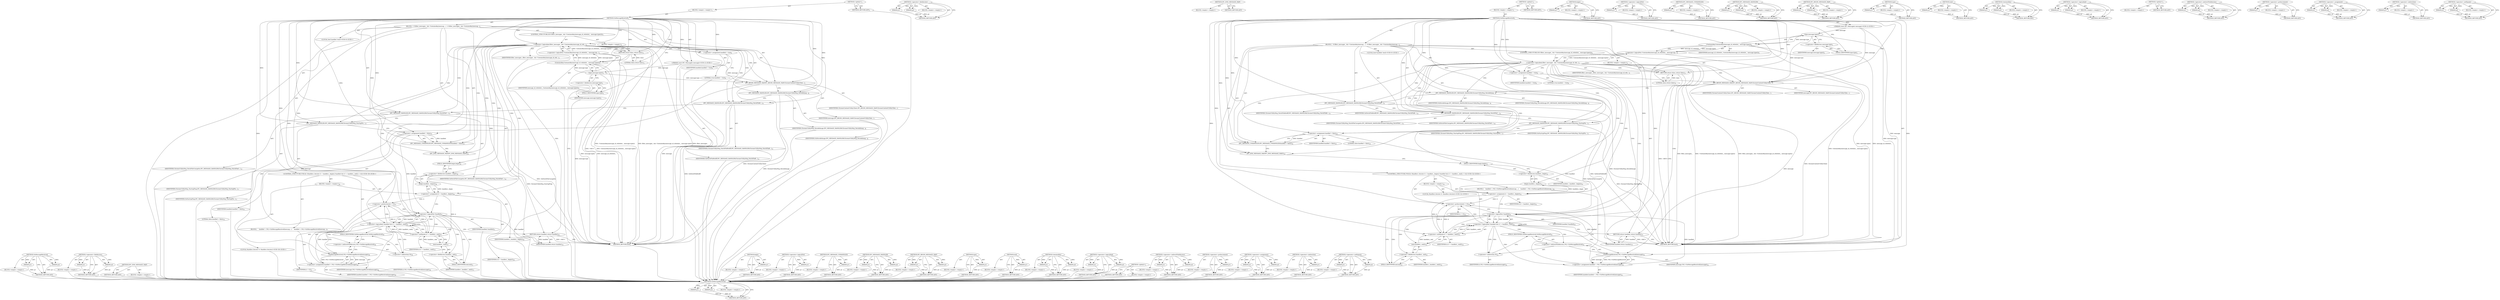 digraph "&lt;operator&gt;.notEquals" {
vulnerable_162 [label=<(METHOD,OnMessageReceived)>];
vulnerable_163 [label=<(PARAM,p1)>];
vulnerable_164 [label=<(PARAM,p2)>];
vulnerable_165 [label=<(BLOCK,&lt;empty&gt;,&lt;empty&gt;)>];
vulnerable_166 [label=<(METHOD_RETURN,ANY)>];
vulnerable_118 [label=<(METHOD,&lt;operator&gt;.fieldAccess)>];
vulnerable_119 [label=<(PARAM,p1)>];
vulnerable_120 [label=<(PARAM,p2)>];
vulnerable_121 [label=<(BLOCK,&lt;empty&gt;,&lt;empty&gt;)>];
vulnerable_122 [label=<(METHOD_RETURN,ANY)>];
vulnerable_142 [label=<(METHOD,IPC_END_MESSAGE_MAP)>];
vulnerable_143 [label=<(BLOCK,&lt;empty&gt;,&lt;empty&gt;)>];
vulnerable_144 [label=<(METHOD_RETURN,ANY)>];
vulnerable_6 [label=<(METHOD,&lt;global&gt;)<SUB>1</SUB>>];
vulnerable_7 [label=<(BLOCK,&lt;empty&gt;,&lt;empty&gt;)<SUB>1</SUB>>];
vulnerable_8 [label=<(METHOD,OnMessageReceived)<SUB>1</SUB>>];
vulnerable_9 [label="<(PARAM,const IPC::Message&amp; message)<SUB>2</SUB>>"];
vulnerable_10 [label=<(BLOCK,{
  if (filter_messages_ &amp;&amp; !ContainsKey(messag...,{
  if (filter_messages_ &amp;&amp; !ContainsKey(messag...)<SUB>2</SUB>>];
vulnerable_11 [label=<(CONTROL_STRUCTURE,IF,if (filter_messages_ &amp;&amp; !ContainsKey(message_id_whitelist_, message.type())))<SUB>3</SUB>>];
vulnerable_12 [label=<(&lt;operator&gt;.logicalAnd,filter_messages_ &amp;&amp; !ContainsKey(message_id_whi...)<SUB>3</SUB>>];
vulnerable_13 [label=<(IDENTIFIER,filter_messages_,filter_messages_ &amp;&amp; !ContainsKey(message_id_whi...)<SUB>3</SUB>>];
vulnerable_14 [label=<(&lt;operator&gt;.logicalNot,!ContainsKey(message_id_whitelist_, message.typ...)<SUB>3</SUB>>];
vulnerable_15 [label=<(ContainsKey,ContainsKey(message_id_whitelist_, message.type()))<SUB>3</SUB>>];
vulnerable_16 [label=<(IDENTIFIER,message_id_whitelist_,ContainsKey(message_id_whitelist_, message.type()))<SUB>3</SUB>>];
vulnerable_17 [label=<(type,message.type())<SUB>3</SUB>>];
vulnerable_18 [label=<(&lt;operator&gt;.fieldAccess,message.type)<SUB>3</SUB>>];
vulnerable_19 [label=<(IDENTIFIER,message,message.type())<SUB>3</SUB>>];
vulnerable_20 [label=<(FIELD_IDENTIFIER,type,type)<SUB>3</SUB>>];
vulnerable_21 [label=<(BLOCK,&lt;empty&gt;,&lt;empty&gt;)<SUB>4</SUB>>];
vulnerable_22 [label=<(RETURN,return false;,return false;)<SUB>4</SUB>>];
vulnerable_23 [label=<(LITERAL,false,return false;)<SUB>4</SUB>>];
vulnerable_24 [label="<(LOCAL,bool handled: bool)<SUB>6</SUB>>"];
vulnerable_25 [label=<(&lt;operator&gt;.assignment,handled = true)<SUB>6</SUB>>];
vulnerable_26 [label=<(IDENTIFIER,handled,handled = true)<SUB>6</SUB>>];
vulnerable_27 [label=<(LITERAL,true,handled = true)<SUB>6</SUB>>];
vulnerable_28 [label=<(IPC_BEGIN_MESSAGE_MAP,IPC_BEGIN_MESSAGE_MAP(ChromeContentUtilityClien...)<SUB>7</SUB>>];
vulnerable_29 [label=<(IDENTIFIER,ChromeContentUtilityClient,IPC_BEGIN_MESSAGE_MAP(ChromeContentUtilityClien...)<SUB>7</SUB>>];
vulnerable_30 [label=<(IDENTIFIER,message,IPC_BEGIN_MESSAGE_MAP(ChromeContentUtilityClien...)<SUB>7</SUB>>];
vulnerable_31 [label=<(IPC_MESSAGE_HANDLER,IPC_MESSAGE_HANDLER(ChromeUtilityMsg_DecodeImag...)<SUB>8</SUB>>];
vulnerable_32 [label=<(IDENTIFIER,ChromeUtilityMsg_DecodeImage,IPC_MESSAGE_HANDLER(ChromeUtilityMsg_DecodeImag...)<SUB>8</SUB>>];
vulnerable_33 [label=<(IDENTIFIER,OnDecodeImage,IPC_MESSAGE_HANDLER(ChromeUtilityMsg_DecodeImag...)<SUB>8</SUB>>];
vulnerable_34 [label=<(IPC_MESSAGE_HANDLER,IPC_MESSAGE_HANDLER(ChromeUtilityMsg_PatchFileB...)<SUB>13</SUB>>];
vulnerable_35 [label=<(IDENTIFIER,ChromeUtilityMsg_PatchFileBsdiff,IPC_MESSAGE_HANDLER(ChromeUtilityMsg_PatchFileB...)<SUB>13</SUB>>];
vulnerable_36 [label=<(IDENTIFIER,OnPatchFileBsdiff,IPC_MESSAGE_HANDLER(ChromeUtilityMsg_PatchFileB...)<SUB>14</SUB>>];
vulnerable_37 [label=<(IPC_MESSAGE_HANDLER,IPC_MESSAGE_HANDLER(ChromeUtilityMsg_PatchFileC...)<SUB>15</SUB>>];
vulnerable_38 [label=<(IDENTIFIER,ChromeUtilityMsg_PatchFileCourgette,IPC_MESSAGE_HANDLER(ChromeUtilityMsg_PatchFileC...)<SUB>15</SUB>>];
vulnerable_39 [label=<(IDENTIFIER,OnPatchFileCourgette,IPC_MESSAGE_HANDLER(ChromeUtilityMsg_PatchFileC...)<SUB>16</SUB>>];
vulnerable_40 [label=<(IPC_MESSAGE_HANDLER,IPC_MESSAGE_HANDLER(ChromeUtilityMsg_StartupPin...)<SUB>17</SUB>>];
vulnerable_41 [label=<(IDENTIFIER,ChromeUtilityMsg_StartupPing,IPC_MESSAGE_HANDLER(ChromeUtilityMsg_StartupPin...)<SUB>17</SUB>>];
vulnerable_42 [label=<(IDENTIFIER,OnStartupPing,IPC_MESSAGE_HANDLER(ChromeUtilityMsg_StartupPin...)<SUB>17</SUB>>];
vulnerable_43 [label=<(IPC_MESSAGE_UNHANDLED,IPC_MESSAGE_UNHANDLED(handled = false))<SUB>29</SUB>>];
vulnerable_44 [label=<(&lt;operator&gt;.assignment,handled = false)<SUB>29</SUB>>];
vulnerable_45 [label=<(IDENTIFIER,handled,handled = false)<SUB>29</SUB>>];
vulnerable_46 [label=<(LITERAL,false,handled = false)<SUB>29</SUB>>];
vulnerable_47 [label=<(IPC_END_MESSAGE_MAP,IPC_END_MESSAGE_MAP())<SUB>30</SUB>>];
vulnerable_48 [label="<(CONTROL_STRUCTURE,FOR,for (Handlers::iterator it = handlers_.begin();!handled &amp;&amp; it != handlers_.end();++it))<SUB>32</SUB>>"];
vulnerable_49 [label=<(BLOCK,&lt;empty&gt;,&lt;empty&gt;)<SUB>32</SUB>>];
vulnerable_50 [label="<(LOCAL,Handlers.iterator it: Handlers.iterator)<SUB>32</SUB>>"];
vulnerable_51 [label=<(&lt;operator&gt;.assignment,it = handlers_.begin())<SUB>32</SUB>>];
vulnerable_52 [label=<(IDENTIFIER,it,it = handlers_.begin())<SUB>32</SUB>>];
vulnerable_53 [label=<(begin,handlers_.begin())<SUB>32</SUB>>];
vulnerable_54 [label=<(&lt;operator&gt;.fieldAccess,handlers_.begin)<SUB>32</SUB>>];
vulnerable_55 [label=<(IDENTIFIER,handlers_,handlers_.begin())<SUB>32</SUB>>];
vulnerable_56 [label=<(FIELD_IDENTIFIER,begin,begin)<SUB>32</SUB>>];
vulnerable_57 [label=<(&lt;operator&gt;.logicalAnd,!handled &amp;&amp; it != handlers_.end())<SUB>33</SUB>>];
vulnerable_58 [label=<(&lt;operator&gt;.logicalNot,!handled)<SUB>33</SUB>>];
vulnerable_59 [label=<(IDENTIFIER,handled,!handled)<SUB>33</SUB>>];
vulnerable_60 [label=<(&lt;operator&gt;.notEquals,it != handlers_.end())<SUB>33</SUB>>];
vulnerable_61 [label=<(IDENTIFIER,it,it != handlers_.end())<SUB>33</SUB>>];
vulnerable_62 [label=<(end,handlers_.end())<SUB>33</SUB>>];
vulnerable_63 [label=<(&lt;operator&gt;.fieldAccess,handlers_.end)<SUB>33</SUB>>];
vulnerable_64 [label=<(IDENTIFIER,handlers_,handlers_.end())<SUB>33</SUB>>];
vulnerable_65 [label=<(FIELD_IDENTIFIER,end,end)<SUB>33</SUB>>];
vulnerable_66 [label=<(&lt;operator&gt;.preIncrement,++it)<SUB>33</SUB>>];
vulnerable_67 [label=<(IDENTIFIER,it,++it)<SUB>33</SUB>>];
vulnerable_68 [label=<(BLOCK,{
    handled = (*it)-&gt;OnMessageReceived(messag...,{
    handled = (*it)-&gt;OnMessageReceived(messag...)<SUB>33</SUB>>];
vulnerable_69 [label=<(&lt;operator&gt;.assignment,handled = (*it)-&gt;OnMessageReceived(message))<SUB>34</SUB>>];
vulnerable_70 [label=<(IDENTIFIER,handled,handled = (*it)-&gt;OnMessageReceived(message))<SUB>34</SUB>>];
vulnerable_71 [label=<(OnMessageReceived,(*it)-&gt;OnMessageReceived(message))<SUB>34</SUB>>];
vulnerable_72 [label=<(&lt;operator&gt;.indirectFieldAccess,(*it)-&gt;OnMessageReceived)<SUB>34</SUB>>];
vulnerable_73 [label=<(&lt;operator&gt;.indirection,*it)<SUB>34</SUB>>];
vulnerable_74 [label=<(IDENTIFIER,it,(*it)-&gt;OnMessageReceived(message))<SUB>34</SUB>>];
vulnerable_75 [label=<(FIELD_IDENTIFIER,OnMessageReceived,OnMessageReceived)<SUB>34</SUB>>];
vulnerable_76 [label=<(IDENTIFIER,message,(*it)-&gt;OnMessageReceived(message))<SUB>34</SUB>>];
vulnerable_77 [label=<(RETURN,return handled;,return handled;)<SUB>37</SUB>>];
vulnerable_78 [label=<(IDENTIFIER,handled,return handled;)<SUB>37</SUB>>];
vulnerable_79 [label=<(METHOD_RETURN,bool)<SUB>1</SUB>>];
vulnerable_81 [label=<(METHOD_RETURN,ANY)<SUB>1</SUB>>];
vulnerable_145 [label=<(METHOD,begin)>];
vulnerable_146 [label=<(PARAM,p1)>];
vulnerable_147 [label=<(BLOCK,&lt;empty&gt;,&lt;empty&gt;)>];
vulnerable_148 [label=<(METHOD_RETURN,ANY)>];
vulnerable_105 [label=<(METHOD,&lt;operator&gt;.logicalNot)>];
vulnerable_106 [label=<(PARAM,p1)>];
vulnerable_107 [label=<(BLOCK,&lt;empty&gt;,&lt;empty&gt;)>];
vulnerable_108 [label=<(METHOD_RETURN,ANY)>];
vulnerable_138 [label=<(METHOD,IPC_MESSAGE_UNHANDLED)>];
vulnerable_139 [label=<(PARAM,p1)>];
vulnerable_140 [label=<(BLOCK,&lt;empty&gt;,&lt;empty&gt;)>];
vulnerable_141 [label=<(METHOD_RETURN,ANY)>];
vulnerable_133 [label=<(METHOD,IPC_MESSAGE_HANDLER)>];
vulnerable_134 [label=<(PARAM,p1)>];
vulnerable_135 [label=<(PARAM,p2)>];
vulnerable_136 [label=<(BLOCK,&lt;empty&gt;,&lt;empty&gt;)>];
vulnerable_137 [label=<(METHOD_RETURN,ANY)>];
vulnerable_128 [label=<(METHOD,IPC_BEGIN_MESSAGE_MAP)>];
vulnerable_129 [label=<(PARAM,p1)>];
vulnerable_130 [label=<(PARAM,p2)>];
vulnerable_131 [label=<(BLOCK,&lt;empty&gt;,&lt;empty&gt;)>];
vulnerable_132 [label=<(METHOD_RETURN,ANY)>];
vulnerable_114 [label=<(METHOD,type)>];
vulnerable_115 [label=<(PARAM,p1)>];
vulnerable_116 [label=<(BLOCK,&lt;empty&gt;,&lt;empty&gt;)>];
vulnerable_117 [label=<(METHOD_RETURN,ANY)>];
vulnerable_154 [label=<(METHOD,end)>];
vulnerable_155 [label=<(PARAM,p1)>];
vulnerable_156 [label=<(BLOCK,&lt;empty&gt;,&lt;empty&gt;)>];
vulnerable_157 [label=<(METHOD_RETURN,ANY)>];
vulnerable_109 [label=<(METHOD,ContainsKey)>];
vulnerable_110 [label=<(PARAM,p1)>];
vulnerable_111 [label=<(PARAM,p2)>];
vulnerable_112 [label=<(BLOCK,&lt;empty&gt;,&lt;empty&gt;)>];
vulnerable_113 [label=<(METHOD_RETURN,ANY)>];
vulnerable_100 [label=<(METHOD,&lt;operator&gt;.logicalAnd)>];
vulnerable_101 [label=<(PARAM,p1)>];
vulnerable_102 [label=<(PARAM,p2)>];
vulnerable_103 [label=<(BLOCK,&lt;empty&gt;,&lt;empty&gt;)>];
vulnerable_104 [label=<(METHOD_RETURN,ANY)>];
vulnerable_94 [label=<(METHOD,&lt;global&gt;)<SUB>1</SUB>>];
vulnerable_95 [label=<(BLOCK,&lt;empty&gt;,&lt;empty&gt;)>];
vulnerable_96 [label=<(METHOD_RETURN,ANY)>];
vulnerable_167 [label=<(METHOD,&lt;operator&gt;.indirectFieldAccess)>];
vulnerable_168 [label=<(PARAM,p1)>];
vulnerable_169 [label=<(PARAM,p2)>];
vulnerable_170 [label=<(BLOCK,&lt;empty&gt;,&lt;empty&gt;)>];
vulnerable_171 [label=<(METHOD_RETURN,ANY)>];
vulnerable_158 [label=<(METHOD,&lt;operator&gt;.preIncrement)>];
vulnerable_159 [label=<(PARAM,p1)>];
vulnerable_160 [label=<(BLOCK,&lt;empty&gt;,&lt;empty&gt;)>];
vulnerable_161 [label=<(METHOD_RETURN,ANY)>];
vulnerable_123 [label=<(METHOD,&lt;operator&gt;.assignment)>];
vulnerable_124 [label=<(PARAM,p1)>];
vulnerable_125 [label=<(PARAM,p2)>];
vulnerable_126 [label=<(BLOCK,&lt;empty&gt;,&lt;empty&gt;)>];
vulnerable_127 [label=<(METHOD_RETURN,ANY)>];
vulnerable_172 [label=<(METHOD,&lt;operator&gt;.indirection)>];
vulnerable_173 [label=<(PARAM,p1)>];
vulnerable_174 [label=<(BLOCK,&lt;empty&gt;,&lt;empty&gt;)>];
vulnerable_175 [label=<(METHOD_RETURN,ANY)>];
vulnerable_149 [label=<(METHOD,&lt;operator&gt;.notEquals)>];
vulnerable_150 [label=<(PARAM,p1)>];
vulnerable_151 [label=<(PARAM,p2)>];
vulnerable_152 [label=<(BLOCK,&lt;empty&gt;,&lt;empty&gt;)>];
vulnerable_153 [label=<(METHOD_RETURN,ANY)>];
fixed_162 [label=<(METHOD,OnMessageReceived)>];
fixed_163 [label=<(PARAM,p1)>];
fixed_164 [label=<(PARAM,p2)>];
fixed_165 [label=<(BLOCK,&lt;empty&gt;,&lt;empty&gt;)>];
fixed_166 [label=<(METHOD_RETURN,ANY)>];
fixed_118 [label=<(METHOD,&lt;operator&gt;.fieldAccess)>];
fixed_119 [label=<(PARAM,p1)>];
fixed_120 [label=<(PARAM,p2)>];
fixed_121 [label=<(BLOCK,&lt;empty&gt;,&lt;empty&gt;)>];
fixed_122 [label=<(METHOD_RETURN,ANY)>];
fixed_142 [label=<(METHOD,IPC_END_MESSAGE_MAP)>];
fixed_143 [label=<(BLOCK,&lt;empty&gt;,&lt;empty&gt;)>];
fixed_144 [label=<(METHOD_RETURN,ANY)>];
fixed_6 [label=<(METHOD,&lt;global&gt;)<SUB>1</SUB>>];
fixed_7 [label=<(BLOCK,&lt;empty&gt;,&lt;empty&gt;)<SUB>1</SUB>>];
fixed_8 [label=<(METHOD,OnMessageReceived)<SUB>1</SUB>>];
fixed_9 [label="<(PARAM,const IPC::Message&amp; message)<SUB>2</SUB>>"];
fixed_10 [label=<(BLOCK,{
  if (filter_messages_ &amp;&amp; !ContainsKey(messag...,{
  if (filter_messages_ &amp;&amp; !ContainsKey(messag...)<SUB>2</SUB>>];
fixed_11 [label=<(CONTROL_STRUCTURE,IF,if (filter_messages_ &amp;&amp; !ContainsKey(message_id_whitelist_, message.type())))<SUB>3</SUB>>];
fixed_12 [label=<(&lt;operator&gt;.logicalAnd,filter_messages_ &amp;&amp; !ContainsKey(message_id_whi...)<SUB>3</SUB>>];
fixed_13 [label=<(IDENTIFIER,filter_messages_,filter_messages_ &amp;&amp; !ContainsKey(message_id_whi...)<SUB>3</SUB>>];
fixed_14 [label=<(&lt;operator&gt;.logicalNot,!ContainsKey(message_id_whitelist_, message.typ...)<SUB>3</SUB>>];
fixed_15 [label=<(ContainsKey,ContainsKey(message_id_whitelist_, message.type()))<SUB>3</SUB>>];
fixed_16 [label=<(IDENTIFIER,message_id_whitelist_,ContainsKey(message_id_whitelist_, message.type()))<SUB>3</SUB>>];
fixed_17 [label=<(type,message.type())<SUB>3</SUB>>];
fixed_18 [label=<(&lt;operator&gt;.fieldAccess,message.type)<SUB>3</SUB>>];
fixed_19 [label=<(IDENTIFIER,message,message.type())<SUB>3</SUB>>];
fixed_20 [label=<(FIELD_IDENTIFIER,type,type)<SUB>3</SUB>>];
fixed_21 [label=<(BLOCK,&lt;empty&gt;,&lt;empty&gt;)<SUB>4</SUB>>];
fixed_22 [label=<(RETURN,return false;,return false;)<SUB>4</SUB>>];
fixed_23 [label=<(LITERAL,false,return false;)<SUB>4</SUB>>];
fixed_24 [label="<(LOCAL,bool handled: bool)<SUB>6</SUB>>"];
fixed_25 [label=<(&lt;operator&gt;.assignment,handled = true)<SUB>6</SUB>>];
fixed_26 [label=<(IDENTIFIER,handled,handled = true)<SUB>6</SUB>>];
fixed_27 [label=<(LITERAL,true,handled = true)<SUB>6</SUB>>];
fixed_28 [label=<(IPC_BEGIN_MESSAGE_MAP,IPC_BEGIN_MESSAGE_MAP(ChromeContentUtilityClien...)<SUB>7</SUB>>];
fixed_29 [label=<(IDENTIFIER,ChromeContentUtilityClient,IPC_BEGIN_MESSAGE_MAP(ChromeContentUtilityClien...)<SUB>7</SUB>>];
fixed_30 [label=<(IDENTIFIER,message,IPC_BEGIN_MESSAGE_MAP(ChromeContentUtilityClien...)<SUB>7</SUB>>];
fixed_31 [label=<(IPC_MESSAGE_HANDLER,IPC_MESSAGE_HANDLER(ChromeUtilityMsg_DecodeImag...)<SUB>8</SUB>>];
fixed_32 [label=<(IDENTIFIER,ChromeUtilityMsg_DecodeImage,IPC_MESSAGE_HANDLER(ChromeUtilityMsg_DecodeImag...)<SUB>8</SUB>>];
fixed_33 [label=<(IDENTIFIER,OnDecodeImage,IPC_MESSAGE_HANDLER(ChromeUtilityMsg_DecodeImag...)<SUB>8</SUB>>];
fixed_34 [label=<(IPC_MESSAGE_HANDLER,IPC_MESSAGE_HANDLER(ChromeUtilityMsg_PatchFileB...)<SUB>13</SUB>>];
fixed_35 [label=<(IDENTIFIER,ChromeUtilityMsg_PatchFileBsdiff,IPC_MESSAGE_HANDLER(ChromeUtilityMsg_PatchFileB...)<SUB>13</SUB>>];
fixed_36 [label=<(IDENTIFIER,OnPatchFileBsdiff,IPC_MESSAGE_HANDLER(ChromeUtilityMsg_PatchFileB...)<SUB>14</SUB>>];
fixed_37 [label=<(IPC_MESSAGE_HANDLER,IPC_MESSAGE_HANDLER(ChromeUtilityMsg_PatchFileC...)<SUB>15</SUB>>];
fixed_38 [label=<(IDENTIFIER,ChromeUtilityMsg_PatchFileCourgette,IPC_MESSAGE_HANDLER(ChromeUtilityMsg_PatchFileC...)<SUB>15</SUB>>];
fixed_39 [label=<(IDENTIFIER,OnPatchFileCourgette,IPC_MESSAGE_HANDLER(ChromeUtilityMsg_PatchFileC...)<SUB>16</SUB>>];
fixed_40 [label=<(IPC_MESSAGE_HANDLER,IPC_MESSAGE_HANDLER(ChromeUtilityMsg_StartupPin...)<SUB>17</SUB>>];
fixed_41 [label=<(IDENTIFIER,ChromeUtilityMsg_StartupPing,IPC_MESSAGE_HANDLER(ChromeUtilityMsg_StartupPin...)<SUB>17</SUB>>];
fixed_42 [label=<(IDENTIFIER,OnStartupPing,IPC_MESSAGE_HANDLER(ChromeUtilityMsg_StartupPin...)<SUB>17</SUB>>];
fixed_43 [label=<(IPC_MESSAGE_UNHANDLED,IPC_MESSAGE_UNHANDLED(handled = false))<SUB>33</SUB>>];
fixed_44 [label=<(&lt;operator&gt;.assignment,handled = false)<SUB>33</SUB>>];
fixed_45 [label=<(IDENTIFIER,handled,handled = false)<SUB>33</SUB>>];
fixed_46 [label=<(LITERAL,false,handled = false)<SUB>33</SUB>>];
fixed_47 [label=<(IPC_END_MESSAGE_MAP,IPC_END_MESSAGE_MAP())<SUB>34</SUB>>];
fixed_48 [label="<(CONTROL_STRUCTURE,FOR,for (Handlers::iterator it = handlers_.begin();!handled &amp;&amp; it != handlers_.end();++it))<SUB>36</SUB>>"];
fixed_49 [label=<(BLOCK,&lt;empty&gt;,&lt;empty&gt;)<SUB>36</SUB>>];
fixed_50 [label="<(LOCAL,Handlers.iterator it: Handlers.iterator)<SUB>36</SUB>>"];
fixed_51 [label=<(&lt;operator&gt;.assignment,it = handlers_.begin())<SUB>36</SUB>>];
fixed_52 [label=<(IDENTIFIER,it,it = handlers_.begin())<SUB>36</SUB>>];
fixed_53 [label=<(begin,handlers_.begin())<SUB>36</SUB>>];
fixed_54 [label=<(&lt;operator&gt;.fieldAccess,handlers_.begin)<SUB>36</SUB>>];
fixed_55 [label=<(IDENTIFIER,handlers_,handlers_.begin())<SUB>36</SUB>>];
fixed_56 [label=<(FIELD_IDENTIFIER,begin,begin)<SUB>36</SUB>>];
fixed_57 [label=<(&lt;operator&gt;.logicalAnd,!handled &amp;&amp; it != handlers_.end())<SUB>37</SUB>>];
fixed_58 [label=<(&lt;operator&gt;.logicalNot,!handled)<SUB>37</SUB>>];
fixed_59 [label=<(IDENTIFIER,handled,!handled)<SUB>37</SUB>>];
fixed_60 [label=<(&lt;operator&gt;.notEquals,it != handlers_.end())<SUB>37</SUB>>];
fixed_61 [label=<(IDENTIFIER,it,it != handlers_.end())<SUB>37</SUB>>];
fixed_62 [label=<(end,handlers_.end())<SUB>37</SUB>>];
fixed_63 [label=<(&lt;operator&gt;.fieldAccess,handlers_.end)<SUB>37</SUB>>];
fixed_64 [label=<(IDENTIFIER,handlers_,handlers_.end())<SUB>37</SUB>>];
fixed_65 [label=<(FIELD_IDENTIFIER,end,end)<SUB>37</SUB>>];
fixed_66 [label=<(&lt;operator&gt;.preIncrement,++it)<SUB>37</SUB>>];
fixed_67 [label=<(IDENTIFIER,it,++it)<SUB>37</SUB>>];
fixed_68 [label=<(BLOCK,{
    handled = (*it)-&gt;OnMessageReceived(messag...,{
    handled = (*it)-&gt;OnMessageReceived(messag...)<SUB>37</SUB>>];
fixed_69 [label=<(&lt;operator&gt;.assignment,handled = (*it)-&gt;OnMessageReceived(message))<SUB>38</SUB>>];
fixed_70 [label=<(IDENTIFIER,handled,handled = (*it)-&gt;OnMessageReceived(message))<SUB>38</SUB>>];
fixed_71 [label=<(OnMessageReceived,(*it)-&gt;OnMessageReceived(message))<SUB>38</SUB>>];
fixed_72 [label=<(&lt;operator&gt;.indirectFieldAccess,(*it)-&gt;OnMessageReceived)<SUB>38</SUB>>];
fixed_73 [label=<(&lt;operator&gt;.indirection,*it)<SUB>38</SUB>>];
fixed_74 [label=<(IDENTIFIER,it,(*it)-&gt;OnMessageReceived(message))<SUB>38</SUB>>];
fixed_75 [label=<(FIELD_IDENTIFIER,OnMessageReceived,OnMessageReceived)<SUB>38</SUB>>];
fixed_76 [label=<(IDENTIFIER,message,(*it)-&gt;OnMessageReceived(message))<SUB>38</SUB>>];
fixed_77 [label=<(RETURN,return handled;,return handled;)<SUB>41</SUB>>];
fixed_78 [label=<(IDENTIFIER,handled,return handled;)<SUB>41</SUB>>];
fixed_79 [label=<(METHOD_RETURN,bool)<SUB>1</SUB>>];
fixed_81 [label=<(METHOD_RETURN,ANY)<SUB>1</SUB>>];
fixed_145 [label=<(METHOD,begin)>];
fixed_146 [label=<(PARAM,p1)>];
fixed_147 [label=<(BLOCK,&lt;empty&gt;,&lt;empty&gt;)>];
fixed_148 [label=<(METHOD_RETURN,ANY)>];
fixed_105 [label=<(METHOD,&lt;operator&gt;.logicalNot)>];
fixed_106 [label=<(PARAM,p1)>];
fixed_107 [label=<(BLOCK,&lt;empty&gt;,&lt;empty&gt;)>];
fixed_108 [label=<(METHOD_RETURN,ANY)>];
fixed_138 [label=<(METHOD,IPC_MESSAGE_UNHANDLED)>];
fixed_139 [label=<(PARAM,p1)>];
fixed_140 [label=<(BLOCK,&lt;empty&gt;,&lt;empty&gt;)>];
fixed_141 [label=<(METHOD_RETURN,ANY)>];
fixed_133 [label=<(METHOD,IPC_MESSAGE_HANDLER)>];
fixed_134 [label=<(PARAM,p1)>];
fixed_135 [label=<(PARAM,p2)>];
fixed_136 [label=<(BLOCK,&lt;empty&gt;,&lt;empty&gt;)>];
fixed_137 [label=<(METHOD_RETURN,ANY)>];
fixed_128 [label=<(METHOD,IPC_BEGIN_MESSAGE_MAP)>];
fixed_129 [label=<(PARAM,p1)>];
fixed_130 [label=<(PARAM,p2)>];
fixed_131 [label=<(BLOCK,&lt;empty&gt;,&lt;empty&gt;)>];
fixed_132 [label=<(METHOD_RETURN,ANY)>];
fixed_114 [label=<(METHOD,type)>];
fixed_115 [label=<(PARAM,p1)>];
fixed_116 [label=<(BLOCK,&lt;empty&gt;,&lt;empty&gt;)>];
fixed_117 [label=<(METHOD_RETURN,ANY)>];
fixed_154 [label=<(METHOD,end)>];
fixed_155 [label=<(PARAM,p1)>];
fixed_156 [label=<(BLOCK,&lt;empty&gt;,&lt;empty&gt;)>];
fixed_157 [label=<(METHOD_RETURN,ANY)>];
fixed_109 [label=<(METHOD,ContainsKey)>];
fixed_110 [label=<(PARAM,p1)>];
fixed_111 [label=<(PARAM,p2)>];
fixed_112 [label=<(BLOCK,&lt;empty&gt;,&lt;empty&gt;)>];
fixed_113 [label=<(METHOD_RETURN,ANY)>];
fixed_100 [label=<(METHOD,&lt;operator&gt;.logicalAnd)>];
fixed_101 [label=<(PARAM,p1)>];
fixed_102 [label=<(PARAM,p2)>];
fixed_103 [label=<(BLOCK,&lt;empty&gt;,&lt;empty&gt;)>];
fixed_104 [label=<(METHOD_RETURN,ANY)>];
fixed_94 [label=<(METHOD,&lt;global&gt;)<SUB>1</SUB>>];
fixed_95 [label=<(BLOCK,&lt;empty&gt;,&lt;empty&gt;)>];
fixed_96 [label=<(METHOD_RETURN,ANY)>];
fixed_167 [label=<(METHOD,&lt;operator&gt;.indirectFieldAccess)>];
fixed_168 [label=<(PARAM,p1)>];
fixed_169 [label=<(PARAM,p2)>];
fixed_170 [label=<(BLOCK,&lt;empty&gt;,&lt;empty&gt;)>];
fixed_171 [label=<(METHOD_RETURN,ANY)>];
fixed_158 [label=<(METHOD,&lt;operator&gt;.preIncrement)>];
fixed_159 [label=<(PARAM,p1)>];
fixed_160 [label=<(BLOCK,&lt;empty&gt;,&lt;empty&gt;)>];
fixed_161 [label=<(METHOD_RETURN,ANY)>];
fixed_123 [label=<(METHOD,&lt;operator&gt;.assignment)>];
fixed_124 [label=<(PARAM,p1)>];
fixed_125 [label=<(PARAM,p2)>];
fixed_126 [label=<(BLOCK,&lt;empty&gt;,&lt;empty&gt;)>];
fixed_127 [label=<(METHOD_RETURN,ANY)>];
fixed_172 [label=<(METHOD,&lt;operator&gt;.indirection)>];
fixed_173 [label=<(PARAM,p1)>];
fixed_174 [label=<(BLOCK,&lt;empty&gt;,&lt;empty&gt;)>];
fixed_175 [label=<(METHOD_RETURN,ANY)>];
fixed_149 [label=<(METHOD,&lt;operator&gt;.notEquals)>];
fixed_150 [label=<(PARAM,p1)>];
fixed_151 [label=<(PARAM,p2)>];
fixed_152 [label=<(BLOCK,&lt;empty&gt;,&lt;empty&gt;)>];
fixed_153 [label=<(METHOD_RETURN,ANY)>];
vulnerable_162 -> vulnerable_163  [key=0, label="AST: "];
vulnerable_162 -> vulnerable_163  [key=1, label="DDG: "];
vulnerable_162 -> vulnerable_165  [key=0, label="AST: "];
vulnerable_162 -> vulnerable_164  [key=0, label="AST: "];
vulnerable_162 -> vulnerable_164  [key=1, label="DDG: "];
vulnerable_162 -> vulnerable_166  [key=0, label="AST: "];
vulnerable_162 -> vulnerable_166  [key=1, label="CFG: "];
vulnerable_163 -> vulnerable_166  [key=0, label="DDG: p1"];
vulnerable_164 -> vulnerable_166  [key=0, label="DDG: p2"];
vulnerable_118 -> vulnerable_119  [key=0, label="AST: "];
vulnerable_118 -> vulnerable_119  [key=1, label="DDG: "];
vulnerable_118 -> vulnerable_121  [key=0, label="AST: "];
vulnerable_118 -> vulnerable_120  [key=0, label="AST: "];
vulnerable_118 -> vulnerable_120  [key=1, label="DDG: "];
vulnerable_118 -> vulnerable_122  [key=0, label="AST: "];
vulnerable_118 -> vulnerable_122  [key=1, label="CFG: "];
vulnerable_119 -> vulnerable_122  [key=0, label="DDG: p1"];
vulnerable_120 -> vulnerable_122  [key=0, label="DDG: p2"];
vulnerable_142 -> vulnerable_143  [key=0, label="AST: "];
vulnerable_142 -> vulnerable_144  [key=0, label="AST: "];
vulnerable_142 -> vulnerable_144  [key=1, label="CFG: "];
vulnerable_6 -> vulnerable_7  [key=0, label="AST: "];
vulnerable_6 -> vulnerable_81  [key=0, label="AST: "];
vulnerable_6 -> vulnerable_81  [key=1, label="CFG: "];
vulnerable_7 -> vulnerable_8  [key=0, label="AST: "];
vulnerable_8 -> vulnerable_9  [key=0, label="AST: "];
vulnerable_8 -> vulnerable_9  [key=1, label="DDG: "];
vulnerable_8 -> vulnerable_10  [key=0, label="AST: "];
vulnerable_8 -> vulnerable_79  [key=0, label="AST: "];
vulnerable_8 -> vulnerable_12  [key=0, label="CFG: "];
vulnerable_8 -> vulnerable_12  [key=1, label="DDG: "];
vulnerable_8 -> vulnerable_20  [key=0, label="CFG: "];
vulnerable_8 -> vulnerable_25  [key=0, label="DDG: "];
vulnerable_8 -> vulnerable_47  [key=0, label="DDG: "];
vulnerable_8 -> vulnerable_28  [key=0, label="DDG: "];
vulnerable_8 -> vulnerable_31  [key=0, label="DDG: "];
vulnerable_8 -> vulnerable_34  [key=0, label="DDG: "];
vulnerable_8 -> vulnerable_37  [key=0, label="DDG: "];
vulnerable_8 -> vulnerable_40  [key=0, label="DDG: "];
vulnerable_8 -> vulnerable_43  [key=0, label="DDG: "];
vulnerable_8 -> vulnerable_78  [key=0, label="DDG: "];
vulnerable_8 -> vulnerable_22  [key=0, label="DDG: "];
vulnerable_8 -> vulnerable_44  [key=0, label="DDG: "];
vulnerable_8 -> vulnerable_66  [key=0, label="DDG: "];
vulnerable_8 -> vulnerable_23  [key=0, label="DDG: "];
vulnerable_8 -> vulnerable_58  [key=0, label="DDG: "];
vulnerable_8 -> vulnerable_60  [key=0, label="DDG: "];
vulnerable_8 -> vulnerable_15  [key=0, label="DDG: "];
vulnerable_8 -> vulnerable_71  [key=0, label="DDG: "];
vulnerable_9 -> vulnerable_79  [key=0, label="DDG: message"];
vulnerable_9 -> vulnerable_28  [key=0, label="DDG: message"];
vulnerable_9 -> vulnerable_17  [key=0, label="DDG: message"];
vulnerable_10 -> vulnerable_11  [key=0, label="AST: "];
vulnerable_10 -> vulnerable_24  [key=0, label="AST: "];
vulnerable_10 -> vulnerable_25  [key=0, label="AST: "];
vulnerable_10 -> vulnerable_28  [key=0, label="AST: "];
vulnerable_10 -> vulnerable_31  [key=0, label="AST: "];
vulnerable_10 -> vulnerable_34  [key=0, label="AST: "];
vulnerable_10 -> vulnerable_37  [key=0, label="AST: "];
vulnerable_10 -> vulnerable_40  [key=0, label="AST: "];
vulnerable_10 -> vulnerable_43  [key=0, label="AST: "];
vulnerable_10 -> vulnerable_47  [key=0, label="AST: "];
vulnerable_10 -> vulnerable_48  [key=0, label="AST: "];
vulnerable_10 -> vulnerable_77  [key=0, label="AST: "];
vulnerable_11 -> vulnerable_12  [key=0, label="AST: "];
vulnerable_11 -> vulnerable_21  [key=0, label="AST: "];
vulnerable_12 -> vulnerable_13  [key=0, label="AST: "];
vulnerable_12 -> vulnerable_14  [key=0, label="AST: "];
vulnerable_12 -> vulnerable_22  [key=0, label="CFG: "];
vulnerable_12 -> vulnerable_22  [key=1, label="CDG: "];
vulnerable_12 -> vulnerable_25  [key=0, label="CFG: "];
vulnerable_12 -> vulnerable_25  [key=1, label="CDG: "];
vulnerable_12 -> vulnerable_79  [key=0, label="DDG: !ContainsKey(message_id_whitelist_, message.type())"];
vulnerable_12 -> vulnerable_79  [key=1, label="DDG: filter_messages_ &amp;&amp; !ContainsKey(message_id_whitelist_, message.type())"];
vulnerable_12 -> vulnerable_79  [key=2, label="DDG: filter_messages_"];
vulnerable_12 -> vulnerable_47  [key=0, label="CDG: "];
vulnerable_12 -> vulnerable_34  [key=0, label="CDG: "];
vulnerable_12 -> vulnerable_77  [key=0, label="CDG: "];
vulnerable_12 -> vulnerable_51  [key=0, label="CDG: "];
vulnerable_12 -> vulnerable_57  [key=0, label="CDG: "];
vulnerable_12 -> vulnerable_28  [key=0, label="CDG: "];
vulnerable_12 -> vulnerable_37  [key=0, label="CDG: "];
vulnerable_12 -> vulnerable_56  [key=0, label="CDG: "];
vulnerable_12 -> vulnerable_40  [key=0, label="CDG: "];
vulnerable_12 -> vulnerable_44  [key=0, label="CDG: "];
vulnerable_12 -> vulnerable_54  [key=0, label="CDG: "];
vulnerable_12 -> vulnerable_43  [key=0, label="CDG: "];
vulnerable_12 -> vulnerable_58  [key=0, label="CDG: "];
vulnerable_12 -> vulnerable_53  [key=0, label="CDG: "];
vulnerable_12 -> vulnerable_31  [key=0, label="CDG: "];
vulnerable_14 -> vulnerable_15  [key=0, label="AST: "];
vulnerable_14 -> vulnerable_12  [key=0, label="CFG: "];
vulnerable_14 -> vulnerable_12  [key=1, label="DDG: ContainsKey(message_id_whitelist_, message.type())"];
vulnerable_14 -> vulnerable_79  [key=0, label="DDG: ContainsKey(message_id_whitelist_, message.type())"];
vulnerable_15 -> vulnerable_16  [key=0, label="AST: "];
vulnerable_15 -> vulnerable_17  [key=0, label="AST: "];
vulnerable_15 -> vulnerable_14  [key=0, label="CFG: "];
vulnerable_15 -> vulnerable_14  [key=1, label="DDG: message_id_whitelist_"];
vulnerable_15 -> vulnerable_14  [key=2, label="DDG: message.type()"];
vulnerable_15 -> vulnerable_79  [key=0, label="DDG: message.type()"];
vulnerable_15 -> vulnerable_79  [key=1, label="DDG: message_id_whitelist_"];
vulnerable_17 -> vulnerable_18  [key=0, label="AST: "];
vulnerable_17 -> vulnerable_15  [key=0, label="CFG: "];
vulnerable_17 -> vulnerable_15  [key=1, label="DDG: message.type"];
vulnerable_17 -> vulnerable_79  [key=0, label="DDG: message.type"];
vulnerable_17 -> vulnerable_28  [key=0, label="DDG: message.type"];
vulnerable_18 -> vulnerable_19  [key=0, label="AST: "];
vulnerable_18 -> vulnerable_20  [key=0, label="AST: "];
vulnerable_18 -> vulnerable_17  [key=0, label="CFG: "];
vulnerable_20 -> vulnerable_18  [key=0, label="CFG: "];
vulnerable_21 -> vulnerable_22  [key=0, label="AST: "];
vulnerable_22 -> vulnerable_23  [key=0, label="AST: "];
vulnerable_22 -> vulnerable_79  [key=0, label="CFG: "];
vulnerable_22 -> vulnerable_79  [key=1, label="DDG: &lt;RET&gt;"];
vulnerable_23 -> vulnerable_22  [key=0, label="DDG: false"];
vulnerable_25 -> vulnerable_26  [key=0, label="AST: "];
vulnerable_25 -> vulnerable_27  [key=0, label="AST: "];
vulnerable_25 -> vulnerable_28  [key=0, label="CFG: "];
vulnerable_28 -> vulnerable_29  [key=0, label="AST: "];
vulnerable_28 -> vulnerable_30  [key=0, label="AST: "];
vulnerable_28 -> vulnerable_31  [key=0, label="CFG: "];
vulnerable_28 -> vulnerable_79  [key=0, label="DDG: ChromeContentUtilityClient"];
vulnerable_28 -> vulnerable_71  [key=0, label="DDG: message"];
vulnerable_31 -> vulnerable_32  [key=0, label="AST: "];
vulnerable_31 -> vulnerable_33  [key=0, label="AST: "];
vulnerable_31 -> vulnerable_34  [key=0, label="CFG: "];
vulnerable_31 -> vulnerable_79  [key=0, label="DDG: ChromeUtilityMsg_DecodeImage"];
vulnerable_34 -> vulnerable_35  [key=0, label="AST: "];
vulnerable_34 -> vulnerable_36  [key=0, label="AST: "];
vulnerable_34 -> vulnerable_37  [key=0, label="CFG: "];
vulnerable_34 -> vulnerable_79  [key=0, label="DDG: OnPatchFileBsdiff"];
vulnerable_37 -> vulnerable_38  [key=0, label="AST: "];
vulnerable_37 -> vulnerable_39  [key=0, label="AST: "];
vulnerable_37 -> vulnerable_40  [key=0, label="CFG: "];
vulnerable_37 -> vulnerable_79  [key=0, label="DDG: OnPatchFileCourgette"];
vulnerable_40 -> vulnerable_41  [key=0, label="AST: "];
vulnerable_40 -> vulnerable_42  [key=0, label="AST: "];
vulnerable_40 -> vulnerable_44  [key=0, label="CFG: "];
vulnerable_40 -> vulnerable_79  [key=0, label="DDG: ChromeUtilityMsg_StartupPing"];
vulnerable_43 -> vulnerable_44  [key=0, label="AST: "];
vulnerable_43 -> vulnerable_47  [key=0, label="CFG: "];
vulnerable_44 -> vulnerable_45  [key=0, label="AST: "];
vulnerable_44 -> vulnerable_46  [key=0, label="AST: "];
vulnerable_44 -> vulnerable_43  [key=0, label="CFG: "];
vulnerable_44 -> vulnerable_43  [key=1, label="DDG: handled"];
vulnerable_44 -> vulnerable_58  [key=0, label="DDG: handled"];
vulnerable_47 -> vulnerable_56  [key=0, label="CFG: "];
vulnerable_48 -> vulnerable_49  [key=0, label="AST: "];
vulnerable_48 -> vulnerable_57  [key=0, label="AST: "];
vulnerable_48 -> vulnerable_66  [key=0, label="AST: "];
vulnerable_48 -> vulnerable_68  [key=0, label="AST: "];
vulnerable_49 -> vulnerable_50  [key=0, label="AST: "];
vulnerable_49 -> vulnerable_51  [key=0, label="AST: "];
vulnerable_51 -> vulnerable_52  [key=0, label="AST: "];
vulnerable_51 -> vulnerable_53  [key=0, label="AST: "];
vulnerable_51 -> vulnerable_58  [key=0, label="CFG: "];
vulnerable_51 -> vulnerable_66  [key=0, label="DDG: it"];
vulnerable_51 -> vulnerable_60  [key=0, label="DDG: it"];
vulnerable_53 -> vulnerable_54  [key=0, label="AST: "];
vulnerable_53 -> vulnerable_51  [key=0, label="CFG: "];
vulnerable_53 -> vulnerable_51  [key=1, label="DDG: handlers_.begin"];
vulnerable_54 -> vulnerable_55  [key=0, label="AST: "];
vulnerable_54 -> vulnerable_56  [key=0, label="AST: "];
vulnerable_54 -> vulnerable_53  [key=0, label="CFG: "];
vulnerable_56 -> vulnerable_54  [key=0, label="CFG: "];
vulnerable_57 -> vulnerable_58  [key=0, label="AST: "];
vulnerable_57 -> vulnerable_58  [key=1, label="CDG: "];
vulnerable_57 -> vulnerable_60  [key=0, label="AST: "];
vulnerable_57 -> vulnerable_73  [key=0, label="CFG: "];
vulnerable_57 -> vulnerable_73  [key=1, label="CDG: "];
vulnerable_57 -> vulnerable_77  [key=0, label="CFG: "];
vulnerable_57 -> vulnerable_57  [key=0, label="CDG: "];
vulnerable_57 -> vulnerable_66  [key=0, label="CDG: "];
vulnerable_57 -> vulnerable_75  [key=0, label="CDG: "];
vulnerable_57 -> vulnerable_72  [key=0, label="CDG: "];
vulnerable_57 -> vulnerable_69  [key=0, label="CDG: "];
vulnerable_57 -> vulnerable_71  [key=0, label="CDG: "];
vulnerable_58 -> vulnerable_59  [key=0, label="AST: "];
vulnerable_58 -> vulnerable_57  [key=0, label="CFG: "];
vulnerable_58 -> vulnerable_57  [key=1, label="DDG: handled"];
vulnerable_58 -> vulnerable_65  [key=0, label="CFG: "];
vulnerable_58 -> vulnerable_65  [key=1, label="CDG: "];
vulnerable_58 -> vulnerable_78  [key=0, label="DDG: handled"];
vulnerable_58 -> vulnerable_60  [key=0, label="CDG: "];
vulnerable_58 -> vulnerable_63  [key=0, label="CDG: "];
vulnerable_58 -> vulnerable_62  [key=0, label="CDG: "];
vulnerable_60 -> vulnerable_61  [key=0, label="AST: "];
vulnerable_60 -> vulnerable_62  [key=0, label="AST: "];
vulnerable_60 -> vulnerable_57  [key=0, label="CFG: "];
vulnerable_60 -> vulnerable_57  [key=1, label="DDG: it"];
vulnerable_60 -> vulnerable_57  [key=2, label="DDG: handlers_.end()"];
vulnerable_60 -> vulnerable_66  [key=0, label="DDG: it"];
vulnerable_62 -> vulnerable_63  [key=0, label="AST: "];
vulnerable_62 -> vulnerable_60  [key=0, label="CFG: "];
vulnerable_62 -> vulnerable_60  [key=1, label="DDG: handlers_.end"];
vulnerable_63 -> vulnerable_64  [key=0, label="AST: "];
vulnerable_63 -> vulnerable_65  [key=0, label="AST: "];
vulnerable_63 -> vulnerable_62  [key=0, label="CFG: "];
vulnerable_65 -> vulnerable_63  [key=0, label="CFG: "];
vulnerable_66 -> vulnerable_67  [key=0, label="AST: "];
vulnerable_66 -> vulnerable_58  [key=0, label="CFG: "];
vulnerable_66 -> vulnerable_60  [key=0, label="DDG: it"];
vulnerable_68 -> vulnerable_69  [key=0, label="AST: "];
vulnerable_69 -> vulnerable_70  [key=0, label="AST: "];
vulnerable_69 -> vulnerable_71  [key=0, label="AST: "];
vulnerable_69 -> vulnerable_66  [key=0, label="CFG: "];
vulnerable_69 -> vulnerable_58  [key=0, label="DDG: handled"];
vulnerable_71 -> vulnerable_72  [key=0, label="AST: "];
vulnerable_71 -> vulnerable_76  [key=0, label="AST: "];
vulnerable_71 -> vulnerable_69  [key=0, label="CFG: "];
vulnerable_71 -> vulnerable_69  [key=1, label="DDG: (*it)-&gt;OnMessageReceived"];
vulnerable_71 -> vulnerable_69  [key=2, label="DDG: message"];
vulnerable_72 -> vulnerable_73  [key=0, label="AST: "];
vulnerable_72 -> vulnerable_75  [key=0, label="AST: "];
vulnerable_72 -> vulnerable_71  [key=0, label="CFG: "];
vulnerable_73 -> vulnerable_74  [key=0, label="AST: "];
vulnerable_73 -> vulnerable_75  [key=0, label="CFG: "];
vulnerable_75 -> vulnerable_72  [key=0, label="CFG: "];
vulnerable_77 -> vulnerable_78  [key=0, label="AST: "];
vulnerable_77 -> vulnerable_79  [key=0, label="CFG: "];
vulnerable_77 -> vulnerable_79  [key=1, label="DDG: &lt;RET&gt;"];
vulnerable_78 -> vulnerable_77  [key=0, label="DDG: handled"];
vulnerable_145 -> vulnerable_146  [key=0, label="AST: "];
vulnerable_145 -> vulnerable_146  [key=1, label="DDG: "];
vulnerable_145 -> vulnerable_147  [key=0, label="AST: "];
vulnerable_145 -> vulnerable_148  [key=0, label="AST: "];
vulnerable_145 -> vulnerable_148  [key=1, label="CFG: "];
vulnerable_146 -> vulnerable_148  [key=0, label="DDG: p1"];
vulnerable_105 -> vulnerable_106  [key=0, label="AST: "];
vulnerable_105 -> vulnerable_106  [key=1, label="DDG: "];
vulnerable_105 -> vulnerable_107  [key=0, label="AST: "];
vulnerable_105 -> vulnerable_108  [key=0, label="AST: "];
vulnerable_105 -> vulnerable_108  [key=1, label="CFG: "];
vulnerable_106 -> vulnerable_108  [key=0, label="DDG: p1"];
vulnerable_138 -> vulnerable_139  [key=0, label="AST: "];
vulnerable_138 -> vulnerable_139  [key=1, label="DDG: "];
vulnerable_138 -> vulnerable_140  [key=0, label="AST: "];
vulnerable_138 -> vulnerable_141  [key=0, label="AST: "];
vulnerable_138 -> vulnerable_141  [key=1, label="CFG: "];
vulnerable_139 -> vulnerable_141  [key=0, label="DDG: p1"];
vulnerable_133 -> vulnerable_134  [key=0, label="AST: "];
vulnerable_133 -> vulnerable_134  [key=1, label="DDG: "];
vulnerable_133 -> vulnerable_136  [key=0, label="AST: "];
vulnerable_133 -> vulnerable_135  [key=0, label="AST: "];
vulnerable_133 -> vulnerable_135  [key=1, label="DDG: "];
vulnerable_133 -> vulnerable_137  [key=0, label="AST: "];
vulnerable_133 -> vulnerable_137  [key=1, label="CFG: "];
vulnerable_134 -> vulnerable_137  [key=0, label="DDG: p1"];
vulnerable_135 -> vulnerable_137  [key=0, label="DDG: p2"];
vulnerable_128 -> vulnerable_129  [key=0, label="AST: "];
vulnerable_128 -> vulnerable_129  [key=1, label="DDG: "];
vulnerable_128 -> vulnerable_131  [key=0, label="AST: "];
vulnerable_128 -> vulnerable_130  [key=0, label="AST: "];
vulnerable_128 -> vulnerable_130  [key=1, label="DDG: "];
vulnerable_128 -> vulnerable_132  [key=0, label="AST: "];
vulnerable_128 -> vulnerable_132  [key=1, label="CFG: "];
vulnerable_129 -> vulnerable_132  [key=0, label="DDG: p1"];
vulnerable_130 -> vulnerable_132  [key=0, label="DDG: p2"];
vulnerable_114 -> vulnerable_115  [key=0, label="AST: "];
vulnerable_114 -> vulnerable_115  [key=1, label="DDG: "];
vulnerable_114 -> vulnerable_116  [key=0, label="AST: "];
vulnerable_114 -> vulnerable_117  [key=0, label="AST: "];
vulnerable_114 -> vulnerable_117  [key=1, label="CFG: "];
vulnerable_115 -> vulnerable_117  [key=0, label="DDG: p1"];
vulnerable_154 -> vulnerable_155  [key=0, label="AST: "];
vulnerable_154 -> vulnerable_155  [key=1, label="DDG: "];
vulnerable_154 -> vulnerable_156  [key=0, label="AST: "];
vulnerable_154 -> vulnerable_157  [key=0, label="AST: "];
vulnerable_154 -> vulnerable_157  [key=1, label="CFG: "];
vulnerable_155 -> vulnerable_157  [key=0, label="DDG: p1"];
vulnerable_109 -> vulnerable_110  [key=0, label="AST: "];
vulnerable_109 -> vulnerable_110  [key=1, label="DDG: "];
vulnerable_109 -> vulnerable_112  [key=0, label="AST: "];
vulnerable_109 -> vulnerable_111  [key=0, label="AST: "];
vulnerable_109 -> vulnerable_111  [key=1, label="DDG: "];
vulnerable_109 -> vulnerable_113  [key=0, label="AST: "];
vulnerable_109 -> vulnerable_113  [key=1, label="CFG: "];
vulnerable_110 -> vulnerable_113  [key=0, label="DDG: p1"];
vulnerable_111 -> vulnerable_113  [key=0, label="DDG: p2"];
vulnerable_100 -> vulnerable_101  [key=0, label="AST: "];
vulnerable_100 -> vulnerable_101  [key=1, label="DDG: "];
vulnerable_100 -> vulnerable_103  [key=0, label="AST: "];
vulnerable_100 -> vulnerable_102  [key=0, label="AST: "];
vulnerable_100 -> vulnerable_102  [key=1, label="DDG: "];
vulnerable_100 -> vulnerable_104  [key=0, label="AST: "];
vulnerable_100 -> vulnerable_104  [key=1, label="CFG: "];
vulnerable_101 -> vulnerable_104  [key=0, label="DDG: p1"];
vulnerable_102 -> vulnerable_104  [key=0, label="DDG: p2"];
vulnerable_94 -> vulnerable_95  [key=0, label="AST: "];
vulnerable_94 -> vulnerable_96  [key=0, label="AST: "];
vulnerable_94 -> vulnerable_96  [key=1, label="CFG: "];
vulnerable_167 -> vulnerable_168  [key=0, label="AST: "];
vulnerable_167 -> vulnerable_168  [key=1, label="DDG: "];
vulnerable_167 -> vulnerable_170  [key=0, label="AST: "];
vulnerable_167 -> vulnerable_169  [key=0, label="AST: "];
vulnerable_167 -> vulnerable_169  [key=1, label="DDG: "];
vulnerable_167 -> vulnerable_171  [key=0, label="AST: "];
vulnerable_167 -> vulnerable_171  [key=1, label="CFG: "];
vulnerable_168 -> vulnerable_171  [key=0, label="DDG: p1"];
vulnerable_169 -> vulnerable_171  [key=0, label="DDG: p2"];
vulnerable_158 -> vulnerable_159  [key=0, label="AST: "];
vulnerable_158 -> vulnerable_159  [key=1, label="DDG: "];
vulnerable_158 -> vulnerable_160  [key=0, label="AST: "];
vulnerable_158 -> vulnerable_161  [key=0, label="AST: "];
vulnerable_158 -> vulnerable_161  [key=1, label="CFG: "];
vulnerable_159 -> vulnerable_161  [key=0, label="DDG: p1"];
vulnerable_123 -> vulnerable_124  [key=0, label="AST: "];
vulnerable_123 -> vulnerable_124  [key=1, label="DDG: "];
vulnerable_123 -> vulnerable_126  [key=0, label="AST: "];
vulnerable_123 -> vulnerable_125  [key=0, label="AST: "];
vulnerable_123 -> vulnerable_125  [key=1, label="DDG: "];
vulnerable_123 -> vulnerable_127  [key=0, label="AST: "];
vulnerable_123 -> vulnerable_127  [key=1, label="CFG: "];
vulnerable_124 -> vulnerable_127  [key=0, label="DDG: p1"];
vulnerable_125 -> vulnerable_127  [key=0, label="DDG: p2"];
vulnerable_172 -> vulnerable_173  [key=0, label="AST: "];
vulnerable_172 -> vulnerable_173  [key=1, label="DDG: "];
vulnerable_172 -> vulnerable_174  [key=0, label="AST: "];
vulnerable_172 -> vulnerable_175  [key=0, label="AST: "];
vulnerable_172 -> vulnerable_175  [key=1, label="CFG: "];
vulnerable_173 -> vulnerable_175  [key=0, label="DDG: p1"];
vulnerable_149 -> vulnerable_150  [key=0, label="AST: "];
vulnerable_149 -> vulnerable_150  [key=1, label="DDG: "];
vulnerable_149 -> vulnerable_152  [key=0, label="AST: "];
vulnerable_149 -> vulnerable_151  [key=0, label="AST: "];
vulnerable_149 -> vulnerable_151  [key=1, label="DDG: "];
vulnerable_149 -> vulnerable_153  [key=0, label="AST: "];
vulnerable_149 -> vulnerable_153  [key=1, label="CFG: "];
vulnerable_150 -> vulnerable_153  [key=0, label="DDG: p1"];
vulnerable_151 -> vulnerable_153  [key=0, label="DDG: p2"];
fixed_162 -> fixed_163  [key=0, label="AST: "];
fixed_162 -> fixed_163  [key=1, label="DDG: "];
fixed_162 -> fixed_165  [key=0, label="AST: "];
fixed_162 -> fixed_164  [key=0, label="AST: "];
fixed_162 -> fixed_164  [key=1, label="DDG: "];
fixed_162 -> fixed_166  [key=0, label="AST: "];
fixed_162 -> fixed_166  [key=1, label="CFG: "];
fixed_163 -> fixed_166  [key=0, label="DDG: p1"];
fixed_164 -> fixed_166  [key=0, label="DDG: p2"];
fixed_165 -> vulnerable_162  [key=0];
fixed_166 -> vulnerable_162  [key=0];
fixed_118 -> fixed_119  [key=0, label="AST: "];
fixed_118 -> fixed_119  [key=1, label="DDG: "];
fixed_118 -> fixed_121  [key=0, label="AST: "];
fixed_118 -> fixed_120  [key=0, label="AST: "];
fixed_118 -> fixed_120  [key=1, label="DDG: "];
fixed_118 -> fixed_122  [key=0, label="AST: "];
fixed_118 -> fixed_122  [key=1, label="CFG: "];
fixed_119 -> fixed_122  [key=0, label="DDG: p1"];
fixed_120 -> fixed_122  [key=0, label="DDG: p2"];
fixed_121 -> vulnerable_162  [key=0];
fixed_122 -> vulnerable_162  [key=0];
fixed_142 -> fixed_143  [key=0, label="AST: "];
fixed_142 -> fixed_144  [key=0, label="AST: "];
fixed_142 -> fixed_144  [key=1, label="CFG: "];
fixed_143 -> vulnerable_162  [key=0];
fixed_144 -> vulnerable_162  [key=0];
fixed_6 -> fixed_7  [key=0, label="AST: "];
fixed_6 -> fixed_81  [key=0, label="AST: "];
fixed_6 -> fixed_81  [key=1, label="CFG: "];
fixed_7 -> fixed_8  [key=0, label="AST: "];
fixed_8 -> fixed_9  [key=0, label="AST: "];
fixed_8 -> fixed_9  [key=1, label="DDG: "];
fixed_8 -> fixed_10  [key=0, label="AST: "];
fixed_8 -> fixed_79  [key=0, label="AST: "];
fixed_8 -> fixed_12  [key=0, label="CFG: "];
fixed_8 -> fixed_12  [key=1, label="DDG: "];
fixed_8 -> fixed_20  [key=0, label="CFG: "];
fixed_8 -> fixed_25  [key=0, label="DDG: "];
fixed_8 -> fixed_47  [key=0, label="DDG: "];
fixed_8 -> fixed_28  [key=0, label="DDG: "];
fixed_8 -> fixed_31  [key=0, label="DDG: "];
fixed_8 -> fixed_34  [key=0, label="DDG: "];
fixed_8 -> fixed_37  [key=0, label="DDG: "];
fixed_8 -> fixed_40  [key=0, label="DDG: "];
fixed_8 -> fixed_43  [key=0, label="DDG: "];
fixed_8 -> fixed_78  [key=0, label="DDG: "];
fixed_8 -> fixed_22  [key=0, label="DDG: "];
fixed_8 -> fixed_44  [key=0, label="DDG: "];
fixed_8 -> fixed_66  [key=0, label="DDG: "];
fixed_8 -> fixed_23  [key=0, label="DDG: "];
fixed_8 -> fixed_58  [key=0, label="DDG: "];
fixed_8 -> fixed_60  [key=0, label="DDG: "];
fixed_8 -> fixed_15  [key=0, label="DDG: "];
fixed_8 -> fixed_71  [key=0, label="DDG: "];
fixed_9 -> fixed_79  [key=0, label="DDG: message"];
fixed_9 -> fixed_28  [key=0, label="DDG: message"];
fixed_9 -> fixed_17  [key=0, label="DDG: message"];
fixed_10 -> fixed_11  [key=0, label="AST: "];
fixed_10 -> fixed_24  [key=0, label="AST: "];
fixed_10 -> fixed_25  [key=0, label="AST: "];
fixed_10 -> fixed_28  [key=0, label="AST: "];
fixed_10 -> fixed_31  [key=0, label="AST: "];
fixed_10 -> fixed_34  [key=0, label="AST: "];
fixed_10 -> fixed_37  [key=0, label="AST: "];
fixed_10 -> fixed_40  [key=0, label="AST: "];
fixed_10 -> fixed_43  [key=0, label="AST: "];
fixed_10 -> fixed_47  [key=0, label="AST: "];
fixed_10 -> fixed_48  [key=0, label="AST: "];
fixed_10 -> fixed_77  [key=0, label="AST: "];
fixed_11 -> fixed_12  [key=0, label="AST: "];
fixed_11 -> fixed_21  [key=0, label="AST: "];
fixed_12 -> fixed_13  [key=0, label="AST: "];
fixed_12 -> fixed_14  [key=0, label="AST: "];
fixed_12 -> fixed_22  [key=0, label="CFG: "];
fixed_12 -> fixed_22  [key=1, label="CDG: "];
fixed_12 -> fixed_25  [key=0, label="CFG: "];
fixed_12 -> fixed_25  [key=1, label="CDG: "];
fixed_12 -> fixed_79  [key=0, label="DDG: !ContainsKey(message_id_whitelist_, message.type())"];
fixed_12 -> fixed_79  [key=1, label="DDG: filter_messages_ &amp;&amp; !ContainsKey(message_id_whitelist_, message.type())"];
fixed_12 -> fixed_79  [key=2, label="DDG: filter_messages_"];
fixed_12 -> fixed_47  [key=0, label="CDG: "];
fixed_12 -> fixed_34  [key=0, label="CDG: "];
fixed_12 -> fixed_77  [key=0, label="CDG: "];
fixed_12 -> fixed_51  [key=0, label="CDG: "];
fixed_12 -> fixed_57  [key=0, label="CDG: "];
fixed_12 -> fixed_28  [key=0, label="CDG: "];
fixed_12 -> fixed_37  [key=0, label="CDG: "];
fixed_12 -> fixed_56  [key=0, label="CDG: "];
fixed_12 -> fixed_40  [key=0, label="CDG: "];
fixed_12 -> fixed_44  [key=0, label="CDG: "];
fixed_12 -> fixed_54  [key=0, label="CDG: "];
fixed_12 -> fixed_43  [key=0, label="CDG: "];
fixed_12 -> fixed_58  [key=0, label="CDG: "];
fixed_12 -> fixed_53  [key=0, label="CDG: "];
fixed_12 -> fixed_31  [key=0, label="CDG: "];
fixed_13 -> vulnerable_162  [key=0];
fixed_14 -> fixed_15  [key=0, label="AST: "];
fixed_14 -> fixed_12  [key=0, label="CFG: "];
fixed_14 -> fixed_12  [key=1, label="DDG: ContainsKey(message_id_whitelist_, message.type())"];
fixed_14 -> fixed_79  [key=0, label="DDG: ContainsKey(message_id_whitelist_, message.type())"];
fixed_15 -> fixed_16  [key=0, label="AST: "];
fixed_15 -> fixed_17  [key=0, label="AST: "];
fixed_15 -> fixed_14  [key=0, label="CFG: "];
fixed_15 -> fixed_14  [key=1, label="DDG: message_id_whitelist_"];
fixed_15 -> fixed_14  [key=2, label="DDG: message.type()"];
fixed_15 -> fixed_79  [key=0, label="DDG: message.type()"];
fixed_15 -> fixed_79  [key=1, label="DDG: message_id_whitelist_"];
fixed_16 -> vulnerable_162  [key=0];
fixed_17 -> fixed_18  [key=0, label="AST: "];
fixed_17 -> fixed_15  [key=0, label="CFG: "];
fixed_17 -> fixed_15  [key=1, label="DDG: message.type"];
fixed_17 -> fixed_79  [key=0, label="DDG: message.type"];
fixed_17 -> fixed_28  [key=0, label="DDG: message.type"];
fixed_18 -> fixed_19  [key=0, label="AST: "];
fixed_18 -> fixed_20  [key=0, label="AST: "];
fixed_18 -> fixed_17  [key=0, label="CFG: "];
fixed_19 -> vulnerable_162  [key=0];
fixed_20 -> fixed_18  [key=0, label="CFG: "];
fixed_21 -> fixed_22  [key=0, label="AST: "];
fixed_22 -> fixed_23  [key=0, label="AST: "];
fixed_22 -> fixed_79  [key=0, label="CFG: "];
fixed_22 -> fixed_79  [key=1, label="DDG: &lt;RET&gt;"];
fixed_23 -> fixed_22  [key=0, label="DDG: false"];
fixed_24 -> vulnerable_162  [key=0];
fixed_25 -> fixed_26  [key=0, label="AST: "];
fixed_25 -> fixed_27  [key=0, label="AST: "];
fixed_25 -> fixed_28  [key=0, label="CFG: "];
fixed_26 -> vulnerable_162  [key=0];
fixed_27 -> vulnerable_162  [key=0];
fixed_28 -> fixed_29  [key=0, label="AST: "];
fixed_28 -> fixed_30  [key=0, label="AST: "];
fixed_28 -> fixed_31  [key=0, label="CFG: "];
fixed_28 -> fixed_79  [key=0, label="DDG: ChromeContentUtilityClient"];
fixed_28 -> fixed_71  [key=0, label="DDG: message"];
fixed_29 -> vulnerable_162  [key=0];
fixed_30 -> vulnerable_162  [key=0];
fixed_31 -> fixed_32  [key=0, label="AST: "];
fixed_31 -> fixed_33  [key=0, label="AST: "];
fixed_31 -> fixed_34  [key=0, label="CFG: "];
fixed_31 -> fixed_79  [key=0, label="DDG: ChromeUtilityMsg_DecodeImage"];
fixed_32 -> vulnerable_162  [key=0];
fixed_33 -> vulnerable_162  [key=0];
fixed_34 -> fixed_35  [key=0, label="AST: "];
fixed_34 -> fixed_36  [key=0, label="AST: "];
fixed_34 -> fixed_37  [key=0, label="CFG: "];
fixed_34 -> fixed_79  [key=0, label="DDG: OnPatchFileBsdiff"];
fixed_35 -> vulnerable_162  [key=0];
fixed_36 -> vulnerable_162  [key=0];
fixed_37 -> fixed_38  [key=0, label="AST: "];
fixed_37 -> fixed_39  [key=0, label="AST: "];
fixed_37 -> fixed_40  [key=0, label="CFG: "];
fixed_37 -> fixed_79  [key=0, label="DDG: OnPatchFileCourgette"];
fixed_38 -> vulnerable_162  [key=0];
fixed_39 -> vulnerable_162  [key=0];
fixed_40 -> fixed_41  [key=0, label="AST: "];
fixed_40 -> fixed_42  [key=0, label="AST: "];
fixed_40 -> fixed_44  [key=0, label="CFG: "];
fixed_40 -> fixed_79  [key=0, label="DDG: ChromeUtilityMsg_StartupPing"];
fixed_41 -> vulnerable_162  [key=0];
fixed_42 -> vulnerable_162  [key=0];
fixed_43 -> fixed_44  [key=0, label="AST: "];
fixed_43 -> fixed_47  [key=0, label="CFG: "];
fixed_44 -> fixed_45  [key=0, label="AST: "];
fixed_44 -> fixed_46  [key=0, label="AST: "];
fixed_44 -> fixed_43  [key=0, label="CFG: "];
fixed_44 -> fixed_43  [key=1, label="DDG: handled"];
fixed_44 -> fixed_58  [key=0, label="DDG: handled"];
fixed_45 -> vulnerable_162  [key=0];
fixed_46 -> vulnerable_162  [key=0];
fixed_47 -> fixed_56  [key=0, label="CFG: "];
fixed_48 -> fixed_49  [key=0, label="AST: "];
fixed_48 -> fixed_57  [key=0, label="AST: "];
fixed_48 -> fixed_66  [key=0, label="AST: "];
fixed_48 -> fixed_68  [key=0, label="AST: "];
fixed_49 -> fixed_50  [key=0, label="AST: "];
fixed_49 -> fixed_51  [key=0, label="AST: "];
fixed_50 -> vulnerable_162  [key=0];
fixed_51 -> fixed_52  [key=0, label="AST: "];
fixed_51 -> fixed_53  [key=0, label="AST: "];
fixed_51 -> fixed_58  [key=0, label="CFG: "];
fixed_51 -> fixed_66  [key=0, label="DDG: it"];
fixed_51 -> fixed_60  [key=0, label="DDG: it"];
fixed_52 -> vulnerable_162  [key=0];
fixed_53 -> fixed_54  [key=0, label="AST: "];
fixed_53 -> fixed_51  [key=0, label="CFG: "];
fixed_53 -> fixed_51  [key=1, label="DDG: handlers_.begin"];
fixed_54 -> fixed_55  [key=0, label="AST: "];
fixed_54 -> fixed_56  [key=0, label="AST: "];
fixed_54 -> fixed_53  [key=0, label="CFG: "];
fixed_55 -> vulnerable_162  [key=0];
fixed_56 -> fixed_54  [key=0, label="CFG: "];
fixed_57 -> fixed_58  [key=0, label="AST: "];
fixed_57 -> fixed_58  [key=1, label="CDG: "];
fixed_57 -> fixed_60  [key=0, label="AST: "];
fixed_57 -> fixed_73  [key=0, label="CFG: "];
fixed_57 -> fixed_73  [key=1, label="CDG: "];
fixed_57 -> fixed_77  [key=0, label="CFG: "];
fixed_57 -> fixed_57  [key=0, label="CDG: "];
fixed_57 -> fixed_66  [key=0, label="CDG: "];
fixed_57 -> fixed_75  [key=0, label="CDG: "];
fixed_57 -> fixed_72  [key=0, label="CDG: "];
fixed_57 -> fixed_69  [key=0, label="CDG: "];
fixed_57 -> fixed_71  [key=0, label="CDG: "];
fixed_58 -> fixed_59  [key=0, label="AST: "];
fixed_58 -> fixed_57  [key=0, label="CFG: "];
fixed_58 -> fixed_57  [key=1, label="DDG: handled"];
fixed_58 -> fixed_65  [key=0, label="CFG: "];
fixed_58 -> fixed_65  [key=1, label="CDG: "];
fixed_58 -> fixed_78  [key=0, label="DDG: handled"];
fixed_58 -> fixed_60  [key=0, label="CDG: "];
fixed_58 -> fixed_63  [key=0, label="CDG: "];
fixed_58 -> fixed_62  [key=0, label="CDG: "];
fixed_59 -> vulnerable_162  [key=0];
fixed_60 -> fixed_61  [key=0, label="AST: "];
fixed_60 -> fixed_62  [key=0, label="AST: "];
fixed_60 -> fixed_57  [key=0, label="CFG: "];
fixed_60 -> fixed_57  [key=1, label="DDG: it"];
fixed_60 -> fixed_57  [key=2, label="DDG: handlers_.end()"];
fixed_60 -> fixed_66  [key=0, label="DDG: it"];
fixed_61 -> vulnerable_162  [key=0];
fixed_62 -> fixed_63  [key=0, label="AST: "];
fixed_62 -> fixed_60  [key=0, label="CFG: "];
fixed_62 -> fixed_60  [key=1, label="DDG: handlers_.end"];
fixed_63 -> fixed_64  [key=0, label="AST: "];
fixed_63 -> fixed_65  [key=0, label="AST: "];
fixed_63 -> fixed_62  [key=0, label="CFG: "];
fixed_64 -> vulnerable_162  [key=0];
fixed_65 -> fixed_63  [key=0, label="CFG: "];
fixed_66 -> fixed_67  [key=0, label="AST: "];
fixed_66 -> fixed_58  [key=0, label="CFG: "];
fixed_66 -> fixed_60  [key=0, label="DDG: it"];
fixed_67 -> vulnerable_162  [key=0];
fixed_68 -> fixed_69  [key=0, label="AST: "];
fixed_69 -> fixed_70  [key=0, label="AST: "];
fixed_69 -> fixed_71  [key=0, label="AST: "];
fixed_69 -> fixed_66  [key=0, label="CFG: "];
fixed_69 -> fixed_58  [key=0, label="DDG: handled"];
fixed_70 -> vulnerable_162  [key=0];
fixed_71 -> fixed_72  [key=0, label="AST: "];
fixed_71 -> fixed_76  [key=0, label="AST: "];
fixed_71 -> fixed_69  [key=0, label="CFG: "];
fixed_71 -> fixed_69  [key=1, label="DDG: (*it)-&gt;OnMessageReceived"];
fixed_71 -> fixed_69  [key=2, label="DDG: message"];
fixed_72 -> fixed_73  [key=0, label="AST: "];
fixed_72 -> fixed_75  [key=0, label="AST: "];
fixed_72 -> fixed_71  [key=0, label="CFG: "];
fixed_73 -> fixed_74  [key=0, label="AST: "];
fixed_73 -> fixed_75  [key=0, label="CFG: "];
fixed_74 -> vulnerable_162  [key=0];
fixed_75 -> fixed_72  [key=0, label="CFG: "];
fixed_76 -> vulnerable_162  [key=0];
fixed_77 -> fixed_78  [key=0, label="AST: "];
fixed_77 -> fixed_79  [key=0, label="CFG: "];
fixed_77 -> fixed_79  [key=1, label="DDG: &lt;RET&gt;"];
fixed_78 -> fixed_77  [key=0, label="DDG: handled"];
fixed_79 -> vulnerable_162  [key=0];
fixed_81 -> vulnerable_162  [key=0];
fixed_145 -> fixed_146  [key=0, label="AST: "];
fixed_145 -> fixed_146  [key=1, label="DDG: "];
fixed_145 -> fixed_147  [key=0, label="AST: "];
fixed_145 -> fixed_148  [key=0, label="AST: "];
fixed_145 -> fixed_148  [key=1, label="CFG: "];
fixed_146 -> fixed_148  [key=0, label="DDG: p1"];
fixed_147 -> vulnerable_162  [key=0];
fixed_148 -> vulnerable_162  [key=0];
fixed_105 -> fixed_106  [key=0, label="AST: "];
fixed_105 -> fixed_106  [key=1, label="DDG: "];
fixed_105 -> fixed_107  [key=0, label="AST: "];
fixed_105 -> fixed_108  [key=0, label="AST: "];
fixed_105 -> fixed_108  [key=1, label="CFG: "];
fixed_106 -> fixed_108  [key=0, label="DDG: p1"];
fixed_107 -> vulnerable_162  [key=0];
fixed_108 -> vulnerable_162  [key=0];
fixed_138 -> fixed_139  [key=0, label="AST: "];
fixed_138 -> fixed_139  [key=1, label="DDG: "];
fixed_138 -> fixed_140  [key=0, label="AST: "];
fixed_138 -> fixed_141  [key=0, label="AST: "];
fixed_138 -> fixed_141  [key=1, label="CFG: "];
fixed_139 -> fixed_141  [key=0, label="DDG: p1"];
fixed_140 -> vulnerable_162  [key=0];
fixed_141 -> vulnerable_162  [key=0];
fixed_133 -> fixed_134  [key=0, label="AST: "];
fixed_133 -> fixed_134  [key=1, label="DDG: "];
fixed_133 -> fixed_136  [key=0, label="AST: "];
fixed_133 -> fixed_135  [key=0, label="AST: "];
fixed_133 -> fixed_135  [key=1, label="DDG: "];
fixed_133 -> fixed_137  [key=0, label="AST: "];
fixed_133 -> fixed_137  [key=1, label="CFG: "];
fixed_134 -> fixed_137  [key=0, label="DDG: p1"];
fixed_135 -> fixed_137  [key=0, label="DDG: p2"];
fixed_136 -> vulnerable_162  [key=0];
fixed_137 -> vulnerable_162  [key=0];
fixed_128 -> fixed_129  [key=0, label="AST: "];
fixed_128 -> fixed_129  [key=1, label="DDG: "];
fixed_128 -> fixed_131  [key=0, label="AST: "];
fixed_128 -> fixed_130  [key=0, label="AST: "];
fixed_128 -> fixed_130  [key=1, label="DDG: "];
fixed_128 -> fixed_132  [key=0, label="AST: "];
fixed_128 -> fixed_132  [key=1, label="CFG: "];
fixed_129 -> fixed_132  [key=0, label="DDG: p1"];
fixed_130 -> fixed_132  [key=0, label="DDG: p2"];
fixed_131 -> vulnerable_162  [key=0];
fixed_132 -> vulnerable_162  [key=0];
fixed_114 -> fixed_115  [key=0, label="AST: "];
fixed_114 -> fixed_115  [key=1, label="DDG: "];
fixed_114 -> fixed_116  [key=0, label="AST: "];
fixed_114 -> fixed_117  [key=0, label="AST: "];
fixed_114 -> fixed_117  [key=1, label="CFG: "];
fixed_115 -> fixed_117  [key=0, label="DDG: p1"];
fixed_116 -> vulnerable_162  [key=0];
fixed_117 -> vulnerable_162  [key=0];
fixed_154 -> fixed_155  [key=0, label="AST: "];
fixed_154 -> fixed_155  [key=1, label="DDG: "];
fixed_154 -> fixed_156  [key=0, label="AST: "];
fixed_154 -> fixed_157  [key=0, label="AST: "];
fixed_154 -> fixed_157  [key=1, label="CFG: "];
fixed_155 -> fixed_157  [key=0, label="DDG: p1"];
fixed_156 -> vulnerable_162  [key=0];
fixed_157 -> vulnerable_162  [key=0];
fixed_109 -> fixed_110  [key=0, label="AST: "];
fixed_109 -> fixed_110  [key=1, label="DDG: "];
fixed_109 -> fixed_112  [key=0, label="AST: "];
fixed_109 -> fixed_111  [key=0, label="AST: "];
fixed_109 -> fixed_111  [key=1, label="DDG: "];
fixed_109 -> fixed_113  [key=0, label="AST: "];
fixed_109 -> fixed_113  [key=1, label="CFG: "];
fixed_110 -> fixed_113  [key=0, label="DDG: p1"];
fixed_111 -> fixed_113  [key=0, label="DDG: p2"];
fixed_112 -> vulnerable_162  [key=0];
fixed_113 -> vulnerable_162  [key=0];
fixed_100 -> fixed_101  [key=0, label="AST: "];
fixed_100 -> fixed_101  [key=1, label="DDG: "];
fixed_100 -> fixed_103  [key=0, label="AST: "];
fixed_100 -> fixed_102  [key=0, label="AST: "];
fixed_100 -> fixed_102  [key=1, label="DDG: "];
fixed_100 -> fixed_104  [key=0, label="AST: "];
fixed_100 -> fixed_104  [key=1, label="CFG: "];
fixed_101 -> fixed_104  [key=0, label="DDG: p1"];
fixed_102 -> fixed_104  [key=0, label="DDG: p2"];
fixed_103 -> vulnerable_162  [key=0];
fixed_104 -> vulnerable_162  [key=0];
fixed_94 -> fixed_95  [key=0, label="AST: "];
fixed_94 -> fixed_96  [key=0, label="AST: "];
fixed_94 -> fixed_96  [key=1, label="CFG: "];
fixed_95 -> vulnerable_162  [key=0];
fixed_96 -> vulnerable_162  [key=0];
fixed_167 -> fixed_168  [key=0, label="AST: "];
fixed_167 -> fixed_168  [key=1, label="DDG: "];
fixed_167 -> fixed_170  [key=0, label="AST: "];
fixed_167 -> fixed_169  [key=0, label="AST: "];
fixed_167 -> fixed_169  [key=1, label="DDG: "];
fixed_167 -> fixed_171  [key=0, label="AST: "];
fixed_167 -> fixed_171  [key=1, label="CFG: "];
fixed_168 -> fixed_171  [key=0, label="DDG: p1"];
fixed_169 -> fixed_171  [key=0, label="DDG: p2"];
fixed_170 -> vulnerable_162  [key=0];
fixed_171 -> vulnerable_162  [key=0];
fixed_158 -> fixed_159  [key=0, label="AST: "];
fixed_158 -> fixed_159  [key=1, label="DDG: "];
fixed_158 -> fixed_160  [key=0, label="AST: "];
fixed_158 -> fixed_161  [key=0, label="AST: "];
fixed_158 -> fixed_161  [key=1, label="CFG: "];
fixed_159 -> fixed_161  [key=0, label="DDG: p1"];
fixed_160 -> vulnerable_162  [key=0];
fixed_161 -> vulnerable_162  [key=0];
fixed_123 -> fixed_124  [key=0, label="AST: "];
fixed_123 -> fixed_124  [key=1, label="DDG: "];
fixed_123 -> fixed_126  [key=0, label="AST: "];
fixed_123 -> fixed_125  [key=0, label="AST: "];
fixed_123 -> fixed_125  [key=1, label="DDG: "];
fixed_123 -> fixed_127  [key=0, label="AST: "];
fixed_123 -> fixed_127  [key=1, label="CFG: "];
fixed_124 -> fixed_127  [key=0, label="DDG: p1"];
fixed_125 -> fixed_127  [key=0, label="DDG: p2"];
fixed_126 -> vulnerable_162  [key=0];
fixed_127 -> vulnerable_162  [key=0];
fixed_172 -> fixed_173  [key=0, label="AST: "];
fixed_172 -> fixed_173  [key=1, label="DDG: "];
fixed_172 -> fixed_174  [key=0, label="AST: "];
fixed_172 -> fixed_175  [key=0, label="AST: "];
fixed_172 -> fixed_175  [key=1, label="CFG: "];
fixed_173 -> fixed_175  [key=0, label="DDG: p1"];
fixed_174 -> vulnerable_162  [key=0];
fixed_175 -> vulnerable_162  [key=0];
fixed_149 -> fixed_150  [key=0, label="AST: "];
fixed_149 -> fixed_150  [key=1, label="DDG: "];
fixed_149 -> fixed_152  [key=0, label="AST: "];
fixed_149 -> fixed_151  [key=0, label="AST: "];
fixed_149 -> fixed_151  [key=1, label="DDG: "];
fixed_149 -> fixed_153  [key=0, label="AST: "];
fixed_149 -> fixed_153  [key=1, label="CFG: "];
fixed_150 -> fixed_153  [key=0, label="DDG: p1"];
fixed_151 -> fixed_153  [key=0, label="DDG: p2"];
fixed_152 -> vulnerable_162  [key=0];
fixed_153 -> vulnerable_162  [key=0];
}
